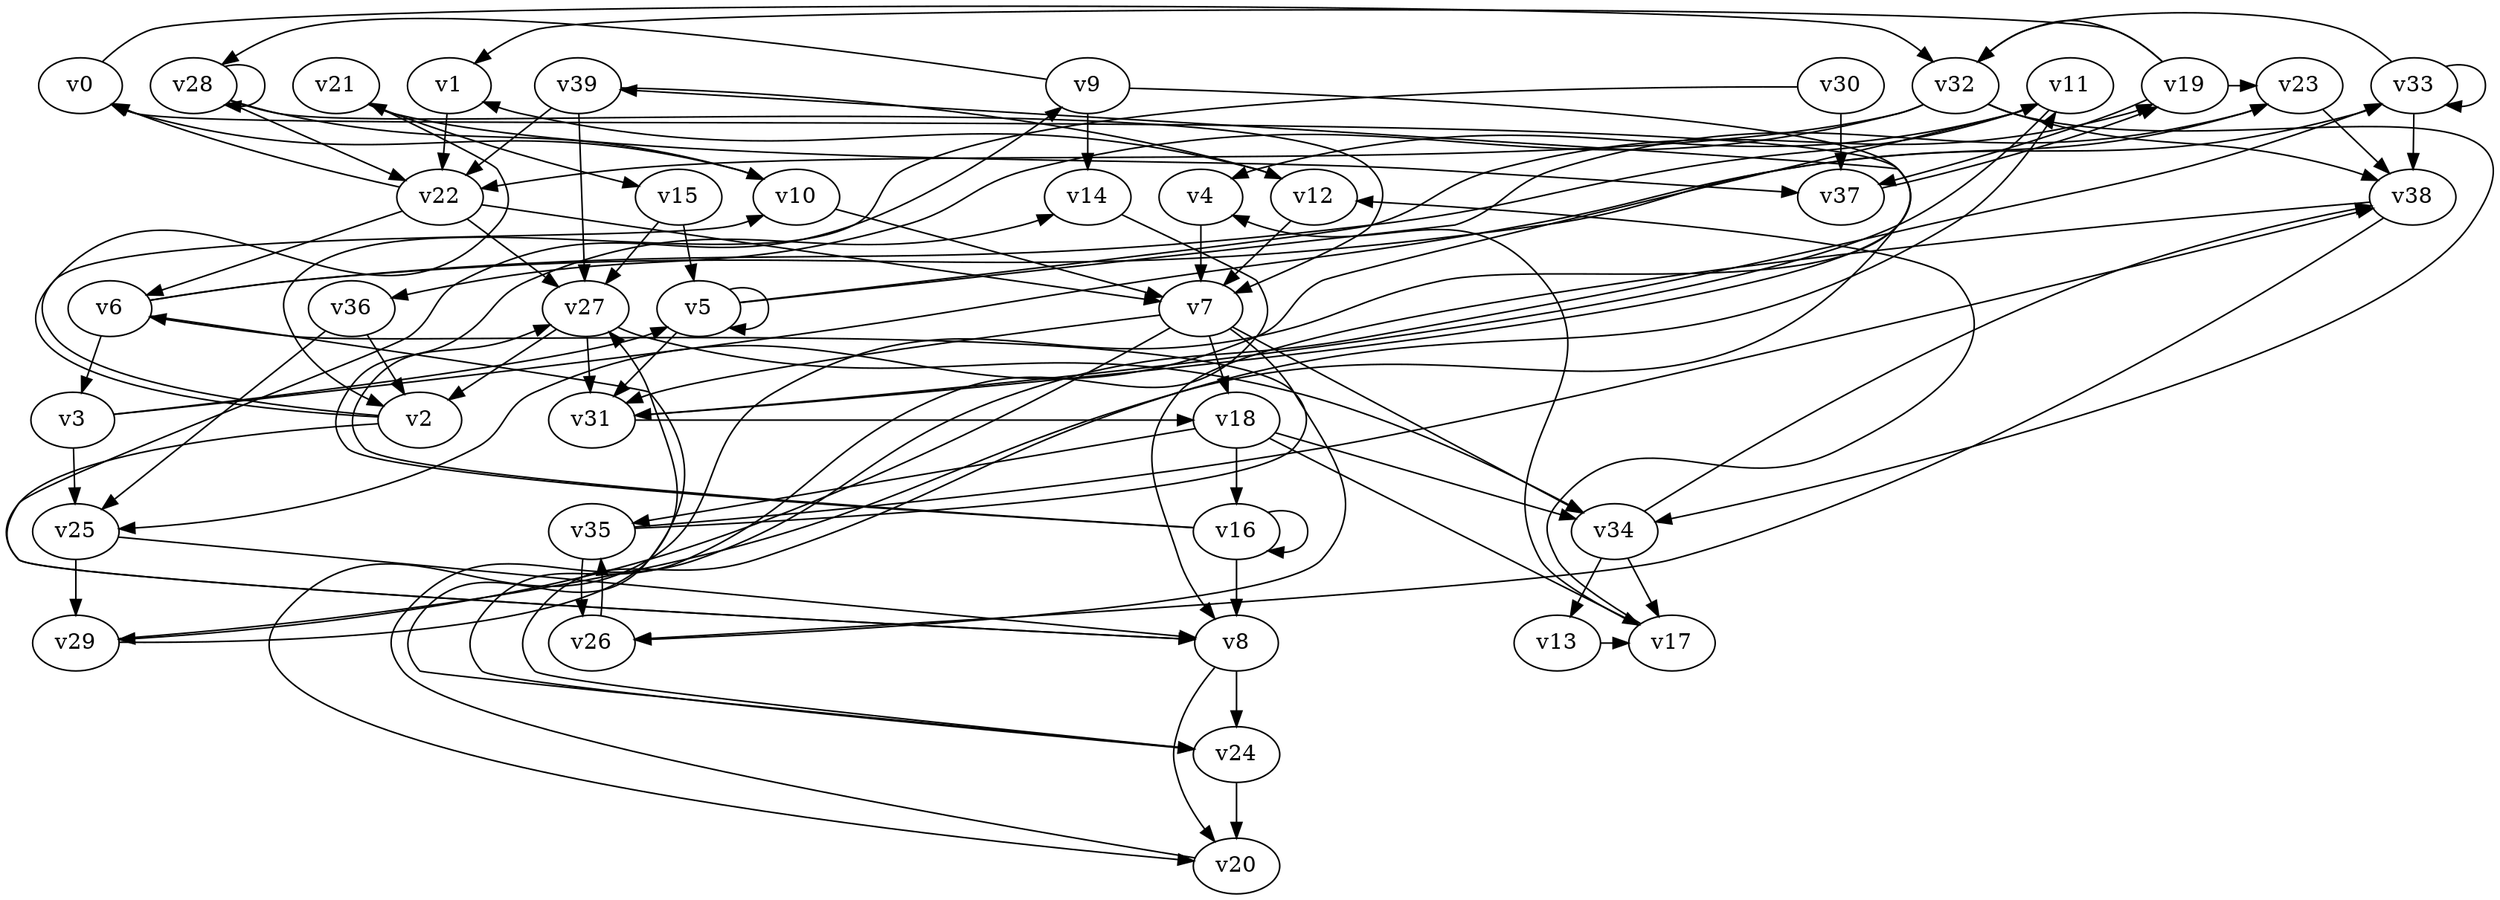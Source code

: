 // Benchmark game 51 - 40 vertices
digraph G {
    v0 [name="v0", player=0];
    v1 [name="v1", player=1];
    v2 [name="v2", player=0];
    v3 [name="v3", player=0];
    v4 [name="v4", player=0];
    v5 [name="v5", player=0];
    v6 [name="v6", player=0, target=1];
    v7 [name="v7", player=1];
    v8 [name="v8", player=1];
    v9 [name="v9", player=1, target=1];
    v10 [name="v10", player=0];
    v11 [name="v11", player=0];
    v12 [name="v12", player=1];
    v13 [name="v13", player=1];
    v14 [name="v14", player=1];
    v15 [name="v15", player=1];
    v16 [name="v16", player=1];
    v17 [name="v17", player=1];
    v18 [name="v18", player=1];
    v19 [name="v19", player=0];
    v20 [name="v20", player=1];
    v21 [name="v21", player=1];
    v22 [name="v22", player=0];
    v23 [name="v23", player=1];
    v24 [name="v24", player=0, target=1];
    v25 [name="v25", player=0];
    v26 [name="v26", player=1];
    v27 [name="v27", player=0, target=1];
    v28 [name="v28", player=1];
    v29 [name="v29", player=1];
    v30 [name="v30", player=0];
    v31 [name="v31", player=0];
    v32 [name="v32", player=1];
    v33 [name="v33", player=1];
    v34 [name="v34", player=1];
    v35 [name="v35", player=0];
    v36 [name="v36", player=0, target=1];
    v37 [name="v37", player=0];
    v38 [name="v38", player=0];
    v39 [name="v39", player=0];

    v0 -> v10 [constraint="time <= 8"];
    v1 -> v22 [constraint="(time % 2 == 0) || (time % 5 == 2)"];
    v2 -> v21 [constraint="time % 3 == 2"];
    v3 -> v25;
    v4 -> v7;
    v5 -> v31 [constraint="time == 19"];
    v6 -> v11 [constraint="time % 5 == 0"];
    v7 -> v29 [constraint="time <= 25"];
    v8 -> v24;
    v9 -> v28 [constraint="time == 3"];
    v10 -> v7;
    v11 -> v31 [constraint="time % 6 == 1"];
    v12 -> v1 [constraint="time % 6 == 3"];
    v13 -> v17 [constraint="time % 2 == 0"];
    v14 -> v24 [constraint="time == 20"];
    v15 -> v27;
    v16 -> v8;
    v17 -> v4 [constraint="time >= 14"];
    v18 -> v34;
    v19 -> v1 [constraint="time == 17"];
    v20 -> v33 [constraint="time == 16"];
    v21 -> v37 [constraint="time % 2 == 0"];
    v22 -> v7;
    v23 -> v38 [constraint="time % 2 == 1"];
    v24 -> v20;
    v25 -> v8 [constraint="time % 3 == 0"];
    v26 -> v35;
    v27 -> v2;
    v28 -> v7 [constraint="time % 4 == 1"];
    v29 -> v27 [constraint="(time >= 4) && (time <= 19)"];
    v30 -> v2 [constraint="time <= 21"];
    v31 -> v18 [constraint="time % 5 == 1"];
    v32 -> v36 [constraint="time == 10"];
    v33 -> v33 [constraint="time <= 16"];
    v34 -> v38 [constraint="time % 3 == 2"];
    v35 -> v6 [constraint="time % 2 == 0"];
    v36 -> v2;
    v37 -> v19 [constraint="time <= 11"];
    v38 -> v8 [constraint="time % 3 == 2"];
    v39 -> v22;
    v39 -> v27;
    v16 -> v16 [constraint="time == 5"];
    v25 -> v29;
    v16 -> v27 [constraint="time <= 9"];
    v34 -> v13;
    v17 -> v12 [constraint="time >= 10"];
    v32 -> v38;
    v9 -> v20 [constraint="(time % 2 == 0) || (time % 3 == 1)"];
    v7 -> v34;
    v35 -> v26;
    v5 -> v23 [constraint="time <= 13"];
    v9 -> v14;
    v6 -> v24 [constraint="(time % 2 == 0) || (time % 3 == 2)"];
    v19 -> v37 [constraint="time >= 8"];
    v6 -> v33 [constraint="time == 18"];
    v18 -> v35;
    v6 -> v3;
    v24 -> v11 [constraint="time == 17"];
    v35 -> v38 [constraint="time <= 17"];
    v30 -> v37;
    v0 -> v32 [constraint="time >= 11"];
    v8 -> v9 [constraint="time == 8"];
    v3 -> v23 [constraint="time >= 4"];
    v38 -> v26 [constraint="time >= 3"];
    v28 -> v22 [constraint="time >= 9"];
    v18 -> v17 [constraint="(time >= 4) && (time <= 19)"];
    v5 -> v19 [constraint="time == 10"];
    v5 -> v5;
    v15 -> v5;
    v3 -> v5 [constraint="time >= 9"];
    v31 -> v0 [constraint="(time % 4 == 0) || (time % 4 == 1)"];
    v32 -> v34 [constraint="time % 5 == 0"];
    v39 -> v12 [constraint="time <= 5"];
    v27 -> v34 [constraint="time >= 4"];
    v33 -> v38;
    v28 -> v10 [constraint="time % 6 == 1"];
    v11 -> v4 [constraint="time == 4"];
    v32 -> v22 [constraint="(time % 3 == 0) || (time % 4 == 0)"];
    v21 -> v15 [constraint="time >= 14"];
    v7 -> v18;
    v18 -> v16;
    v36 -> v25;
    v19 -> v32 [constraint="time >= 1"];
    v29 -> v39 [constraint="time >= 1"];
    v22 -> v0 [constraint="time % 4 == 2"];
    v22 -> v6;
    v11 -> v25 [constraint="time == 3"];
    v27 -> v31;
    v33 -> v32 [constraint="time <= 18"];
    v7 -> v31;
    v16 -> v14 [constraint="time == 11"];
    v19 -> v23 [constraint="time == 5"];
    v34 -> v17;
    v28 -> v28;
    v22 -> v27;
    v12 -> v7;
    v2 -> v8 [constraint="time == 10"];
    v2 -> v10 [constraint="time % 5 == 2"];
    v7 -> v26 [constraint="time == 15"];
    v8 -> v20 [constraint="time >= 13"];
}
